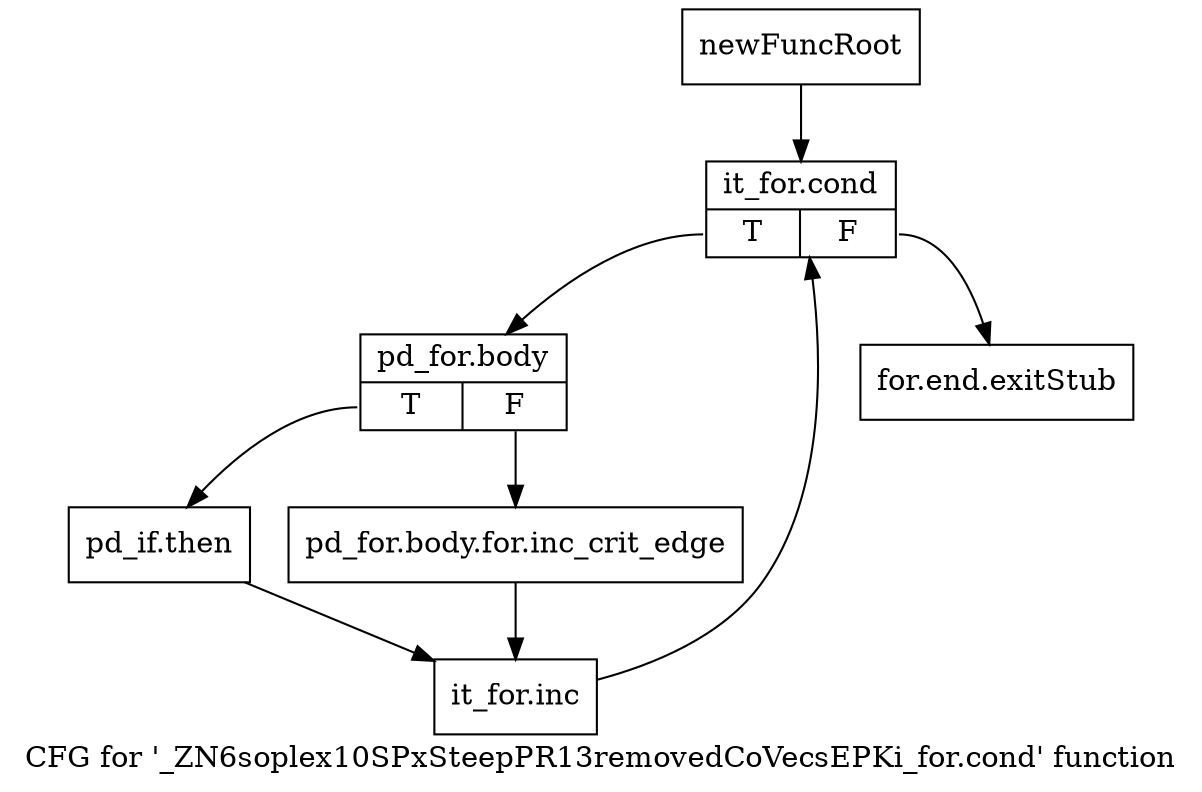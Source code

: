 digraph "CFG for '_ZN6soplex10SPxSteepPR13removedCoVecsEPKi_for.cond' function" {
	label="CFG for '_ZN6soplex10SPxSteepPR13removedCoVecsEPKi_for.cond' function";

	Node0x2f17b60 [shape=record,label="{newFuncRoot}"];
	Node0x2f17b60 -> Node0x2f24990;
	Node0x2f24940 [shape=record,label="{for.end.exitStub}"];
	Node0x2f24990 [shape=record,label="{it_for.cond|{<s0>T|<s1>F}}"];
	Node0x2f24990:s0 -> Node0x2f249e0;
	Node0x2f24990:s1 -> Node0x2f24940;
	Node0x2f249e0 [shape=record,label="{pd_for.body|{<s0>T|<s1>F}}"];
	Node0x2f249e0:s0 -> Node0x2f24a80;
	Node0x2f249e0:s1 -> Node0x2f24a30;
	Node0x2f24a30 [shape=record,label="{pd_for.body.for.inc_crit_edge}"];
	Node0x2f24a30 -> Node0x2f24ad0;
	Node0x2f24a80 [shape=record,label="{pd_if.then}"];
	Node0x2f24a80 -> Node0x2f24ad0;
	Node0x2f24ad0 [shape=record,label="{it_for.inc}"];
	Node0x2f24ad0 -> Node0x2f24990;
}
